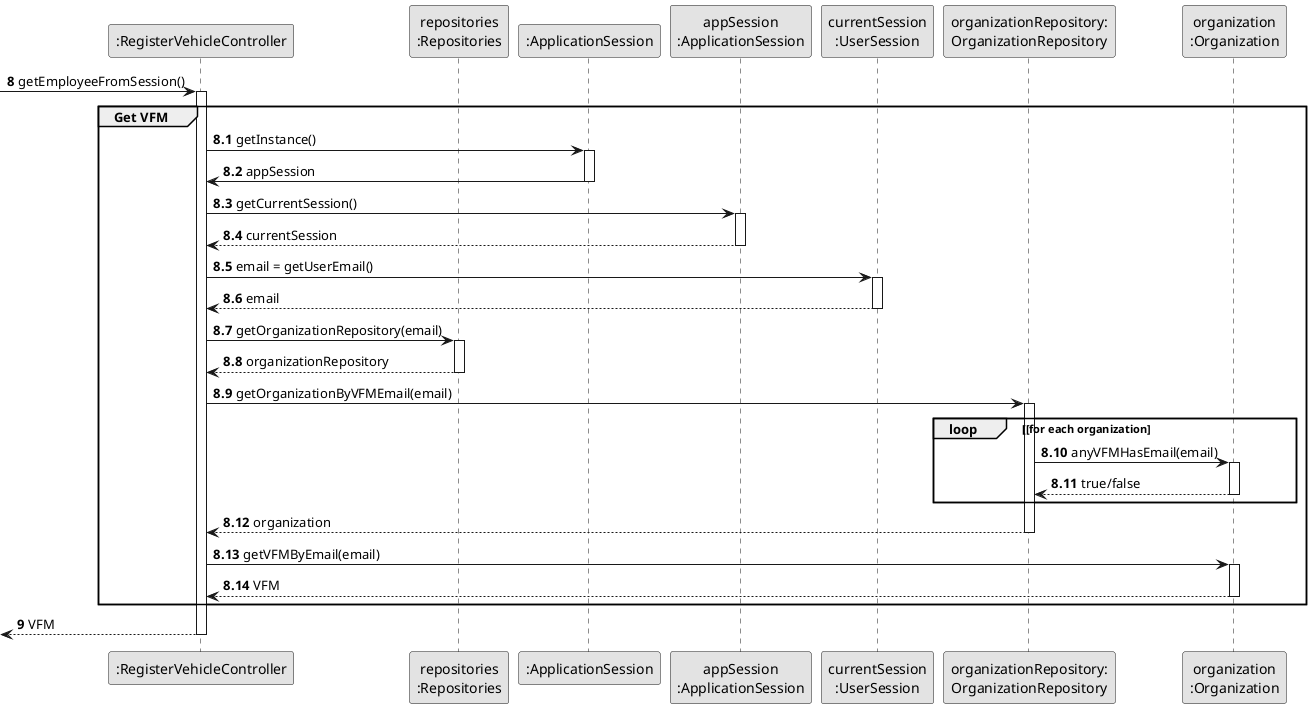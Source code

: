 @startuml
skinparam monochrome true
skinparam packageStyle rectangle
skinparam shadowing false



'hide footbox
participant ":RegisterVehicleController" as RVC
participant "repositories\n:Repositories" as PLAT
participant ":ApplicationSession" as _APP
participant "appSession\n:ApplicationSession" as APP
participant "currentSession\n:UserSession" as SESSAO
participant "organizationRepository:\nOrganizationRepository" as OrganizationRepository
participant "organization\n:Organization" as ORG
autonumber 8
-> RVC : getEmployeeFromSession()
autonumber 8.1
 activate RVC

    group Get VFM

        RVC -> _APP: getInstance()
        activate _APP
           _APP -> RVC: appSession
        deactivate _APP


        RVC -> APP: getCurrentSession()
        activate APP

           APP --> RVC: currentSession
        deactivate APP

        RVC -> SESSAO: email = getUserEmail()
         activate SESSAO

            SESSAO --> RVC: email
         deactivate SESSAO


         RVC -> PLAT: getOrganizationRepository(email)
          activate PLAT

             PLAT --> RVC: organizationRepository
          deactivate PLAT


          RVC -> OrganizationRepository: getOrganizationByVFMEmail(email)
          activate OrganizationRepository

              loop [for each organization
                  OrganizationRepository -> ORG : anyVFMHasEmail(email)
                  activate ORG

                      ORG --> OrganizationRepository : true/false
                  deactivate ORG
              end
          OrganizationRepository --> RVC : organization
          deactivate OrganizationRepository

          RVC -> ORG: getVFMByEmail(email)
          activate ORG

             ORG --> RVC : VFM
          deactivate ORG
    end
    autonumber 9
    <-- RVC : VFM
 deactivate RVC

@enduml